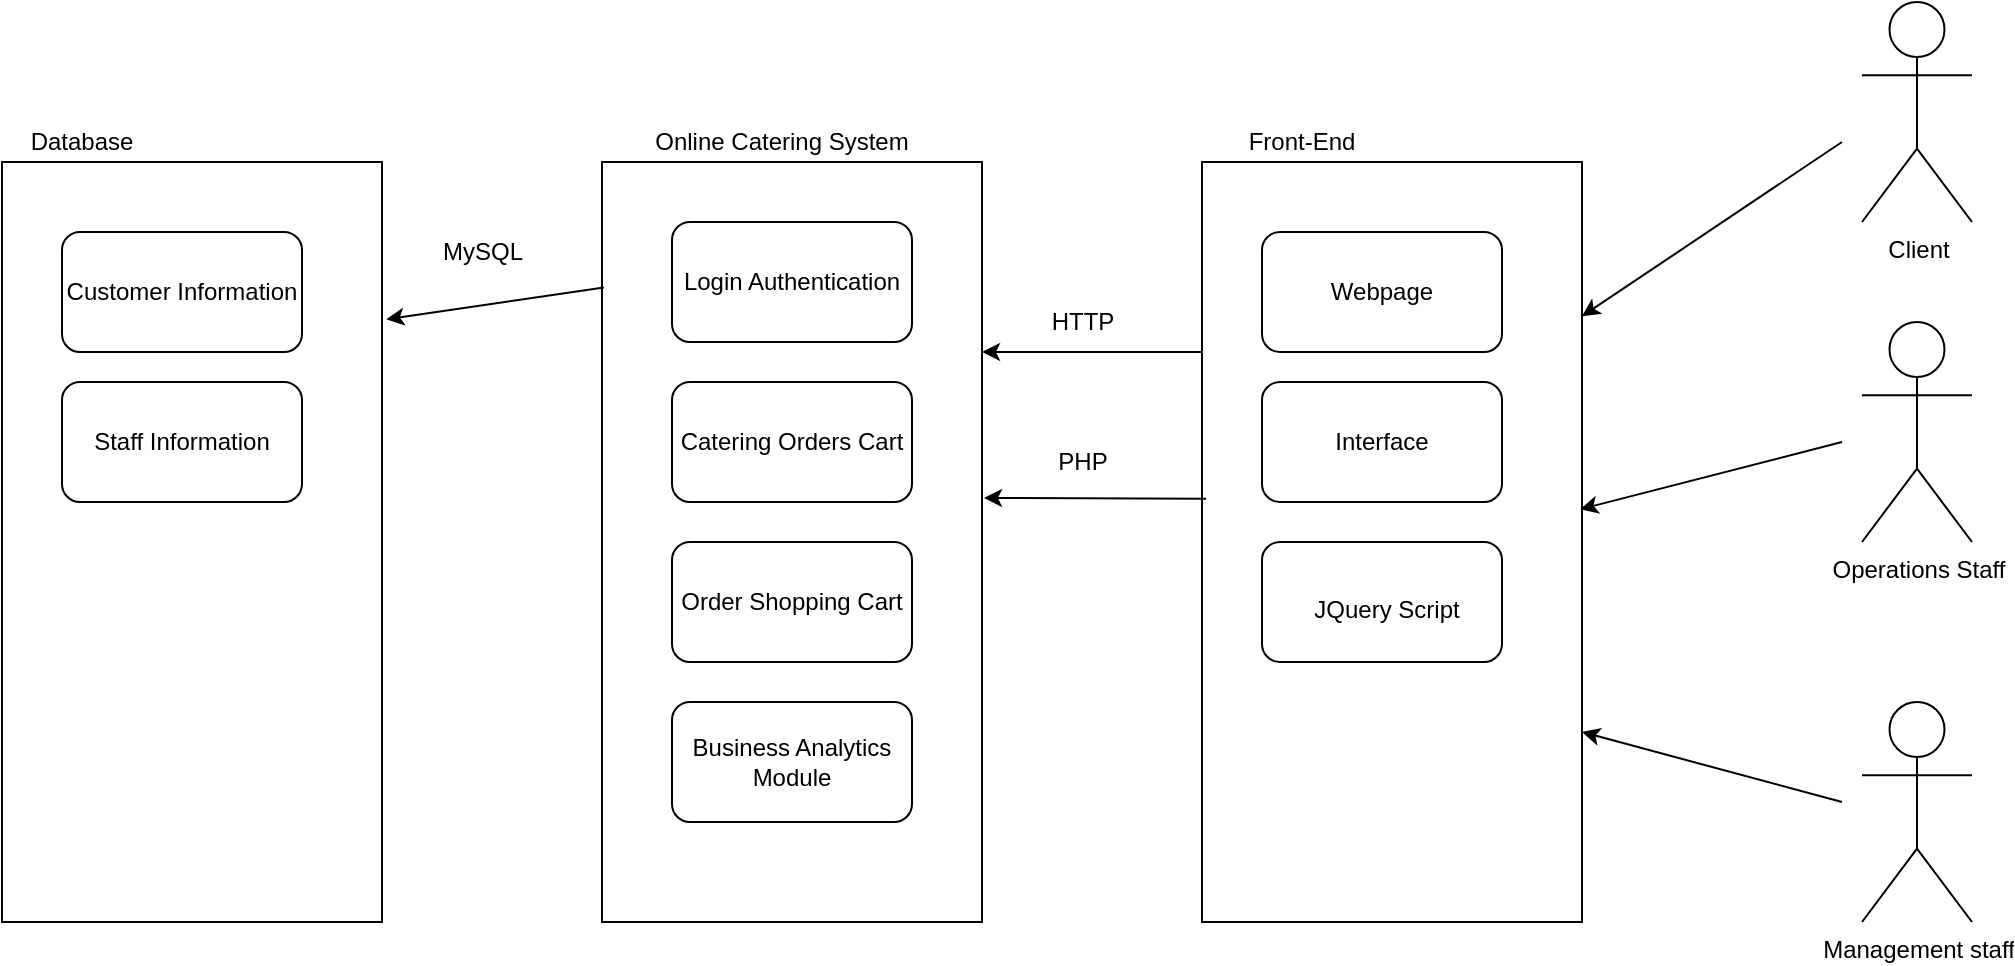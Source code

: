 <mxfile version="13.6.9" type="github">
  <diagram id="Uiol1SnUfE1j45obXhNL" name="Page-1">
    <mxGraphModel dx="1422" dy="763" grid="1" gridSize="10" guides="1" tooltips="1" connect="1" arrows="1" fold="1" page="1" pageScale="1" pageWidth="1169" pageHeight="827" math="0" shadow="0">
      <root>
        <mxCell id="0" />
        <mxCell id="1" parent="0" />
        <mxCell id="VPgzE5QrAe7zwuN9dMEH-3" value="" style="rounded=0;whiteSpace=wrap;html=1;" parent="1" vertex="1">
          <mxGeometry x="720" y="180" width="190" height="380" as="geometry" />
        </mxCell>
        <mxCell id="bI4hTeVT0tQoFy_GIRa0-11" value="" style="rounded=1;whiteSpace=wrap;html=1;" parent="1" vertex="1">
          <mxGeometry x="750" y="215" width="120" height="60" as="geometry" />
        </mxCell>
        <mxCell id="VPgzE5QrAe7zwuN9dMEH-1" value="" style="rounded=1;whiteSpace=wrap;html=1;" parent="1" vertex="1">
          <mxGeometry x="155" y="210" width="120" height="70" as="geometry" />
        </mxCell>
        <mxCell id="bI4hTeVT0tQoFy_GIRa0-1" value="Front-End" style="text;html=1;strokeColor=none;fillColor=none;align=center;verticalAlign=middle;whiteSpace=wrap;rounded=0;" parent="1" vertex="1">
          <mxGeometry x="730" y="160" width="80" height="20" as="geometry" />
        </mxCell>
        <mxCell id="bI4hTeVT0tQoFy_GIRa0-2" value="Webpage" style="text;html=1;strokeColor=none;fillColor=none;align=center;verticalAlign=middle;whiteSpace=wrap;rounded=0;" parent="1" vertex="1">
          <mxGeometry x="780" y="230" width="60" height="30" as="geometry" />
        </mxCell>
        <mxCell id="bI4hTeVT0tQoFy_GIRa0-6" value="" style="rounded=0;whiteSpace=wrap;html=1;" parent="1" vertex="1">
          <mxGeometry x="120" y="180" width="190" height="380" as="geometry" />
        </mxCell>
        <mxCell id="bI4hTeVT0tQoFy_GIRa0-7" value="" style="rounded=0;whiteSpace=wrap;html=1;" parent="1" vertex="1">
          <mxGeometry x="420" y="180" width="190" height="380" as="geometry" />
        </mxCell>
        <mxCell id="bI4hTeVT0tQoFy_GIRa0-4" value="Login Authentication" style="rounded=1;whiteSpace=wrap;html=1;" parent="1" vertex="1">
          <mxGeometry x="455" y="210" width="120" height="60" as="geometry" />
        </mxCell>
        <mxCell id="bI4hTeVT0tQoFy_GIRa0-8" value="Database" style="text;html=1;strokeColor=none;fillColor=none;align=center;verticalAlign=middle;whiteSpace=wrap;rounded=0;" parent="1" vertex="1">
          <mxGeometry x="120" y="160" width="80" height="20" as="geometry" />
        </mxCell>
        <mxCell id="bI4hTeVT0tQoFy_GIRa0-9" value="Online Catering System" style="text;html=1;strokeColor=none;fillColor=none;align=center;verticalAlign=middle;whiteSpace=wrap;rounded=0;" parent="1" vertex="1">
          <mxGeometry x="420" y="160" width="180" height="20" as="geometry" />
        </mxCell>
        <mxCell id="bI4hTeVT0tQoFy_GIRa0-10" value="Customer Information" style="rounded=1;whiteSpace=wrap;html=1;" parent="1" vertex="1">
          <mxGeometry x="150" y="215" width="120" height="60" as="geometry" />
        </mxCell>
        <mxCell id="bI4hTeVT0tQoFy_GIRa0-12" value="Catering Orders Cart" style="rounded=1;whiteSpace=wrap;html=1;" parent="1" vertex="1">
          <mxGeometry x="455" y="290" width="120" height="60" as="geometry" />
        </mxCell>
        <mxCell id="bI4hTeVT0tQoFy_GIRa0-13" value="Staff Information" style="rounded=1;whiteSpace=wrap;html=1;" parent="1" vertex="1">
          <mxGeometry x="150" y="290" width="120" height="60" as="geometry" />
        </mxCell>
        <mxCell id="bI4hTeVT0tQoFy_GIRa0-14" value="Client" style="shape=umlActor;verticalLabelPosition=bottom;verticalAlign=top;html=1;outlineConnect=0;" parent="1" vertex="1">
          <mxGeometry x="1050" y="100" width="55" height="110" as="geometry" />
        </mxCell>
        <mxCell id="bI4hTeVT0tQoFy_GIRa0-15" value="Operations Staff" style="shape=umlActor;verticalLabelPosition=bottom;verticalAlign=top;html=1;outlineConnect=0;" parent="1" vertex="1">
          <mxGeometry x="1050" y="260" width="55" height="110" as="geometry" />
        </mxCell>
        <mxCell id="bI4hTeVT0tQoFy_GIRa0-16" value="Management staff" style="shape=umlActor;verticalLabelPosition=bottom;verticalAlign=top;html=1;outlineConnect=0;" parent="1" vertex="1">
          <mxGeometry x="1050" y="450" width="55" height="110" as="geometry" />
        </mxCell>
        <mxCell id="bI4hTeVT0tQoFy_GIRa0-18" value="Order Shopping Cart" style="rounded=1;whiteSpace=wrap;html=1;" parent="1" vertex="1">
          <mxGeometry x="455" y="370" width="120" height="60" as="geometry" />
        </mxCell>
        <mxCell id="8wUuKGkAHpBmM9qBxKhN-1" value="" style="endArrow=classic;html=1;entryX=1;entryY=0.25;entryDx=0;entryDy=0;exitX=0;exitY=0.25;exitDx=0;exitDy=0;" parent="1" source="VPgzE5QrAe7zwuN9dMEH-3" target="bI4hTeVT0tQoFy_GIRa0-7" edge="1">
          <mxGeometry width="50" height="50" relative="1" as="geometry">
            <mxPoint x="680" y="610" as="sourcePoint" />
            <mxPoint x="730" y="560" as="targetPoint" />
          </mxGeometry>
        </mxCell>
        <mxCell id="8wUuKGkAHpBmM9qBxKhN-5" value="" style="endArrow=classic;html=1;entryX=1;entryY=0.203;entryDx=0;entryDy=0;entryPerimeter=0;" parent="1" target="VPgzE5QrAe7zwuN9dMEH-3" edge="1">
          <mxGeometry width="50" height="50" relative="1" as="geometry">
            <mxPoint x="1040" y="170" as="sourcePoint" />
            <mxPoint x="960" y="90" as="targetPoint" />
          </mxGeometry>
        </mxCell>
        <mxCell id="8wUuKGkAHpBmM9qBxKhN-6" value="" style="endArrow=classic;html=1;entryX=0.995;entryY=0.457;entryDx=0;entryDy=0;entryPerimeter=0;" parent="1" target="VPgzE5QrAe7zwuN9dMEH-3" edge="1">
          <mxGeometry width="50" height="50" relative="1" as="geometry">
            <mxPoint x="1040" y="320" as="sourcePoint" />
            <mxPoint x="1030" y="570" as="targetPoint" />
          </mxGeometry>
        </mxCell>
        <mxCell id="8wUuKGkAHpBmM9qBxKhN-7" value="" style="endArrow=classic;html=1;entryX=1;entryY=0.75;entryDx=0;entryDy=0;" parent="1" target="VPgzE5QrAe7zwuN9dMEH-3" edge="1">
          <mxGeometry width="50" height="50" relative="1" as="geometry">
            <mxPoint x="1040" y="500" as="sourcePoint" />
            <mxPoint x="960" y="610" as="targetPoint" />
          </mxGeometry>
        </mxCell>
        <mxCell id="8wUuKGkAHpBmM9qBxKhN-8" value="HTTP" style="text;html=1;align=center;verticalAlign=middle;resizable=0;points=[];autosize=1;" parent="1" vertex="1">
          <mxGeometry x="635" y="250" width="50" height="20" as="geometry" />
        </mxCell>
        <mxCell id="8wUuKGkAHpBmM9qBxKhN-11" value="" style="rounded=1;whiteSpace=wrap;html=1;" parent="1" vertex="1">
          <mxGeometry x="750" y="290" width="120" height="60" as="geometry" />
        </mxCell>
        <mxCell id="bI4hTeVT0tQoFy_GIRa0-3" value="Interface" style="text;html=1;strokeColor=none;fillColor=none;align=center;verticalAlign=middle;whiteSpace=wrap;rounded=0;" parent="1" vertex="1">
          <mxGeometry x="775" y="310" width="70" height="20" as="geometry" />
        </mxCell>
        <mxCell id="8wUuKGkAHpBmM9qBxKhN-12" value="" style="rounded=1;whiteSpace=wrap;html=1;" parent="1" vertex="1">
          <mxGeometry x="750" y="370" width="120" height="60" as="geometry" />
        </mxCell>
        <mxCell id="8wUuKGkAHpBmM9qBxKhN-13" value="JQuery Script" style="text;html=1;strokeColor=none;fillColor=none;align=center;verticalAlign=middle;whiteSpace=wrap;rounded=0;" parent="1" vertex="1">
          <mxGeometry x="775" y="394" width="75" height="20" as="geometry" />
        </mxCell>
        <mxCell id="8wUuKGkAHpBmM9qBxKhN-14" value="" style="endArrow=classic;html=1;entryX=1.011;entryY=0.207;entryDx=0;entryDy=0;entryPerimeter=0;exitX=0.005;exitY=0.165;exitDx=0;exitDy=0;exitPerimeter=0;" parent="1" source="bI4hTeVT0tQoFy_GIRa0-7" target="bI4hTeVT0tQoFy_GIRa0-6" edge="1">
          <mxGeometry width="50" height="50" relative="1" as="geometry">
            <mxPoint x="340" y="260" as="sourcePoint" />
            <mxPoint x="390" y="210" as="targetPoint" />
          </mxGeometry>
        </mxCell>
        <mxCell id="8wUuKGkAHpBmM9qBxKhN-15" value="MySQL" style="text;html=1;align=center;verticalAlign=middle;resizable=0;points=[];autosize=1;" parent="1" vertex="1">
          <mxGeometry x="335" y="215" width="50" height="20" as="geometry" />
        </mxCell>
        <mxCell id="8wUuKGkAHpBmM9qBxKhN-16" value="" style="endArrow=classic;html=1;exitX=0.011;exitY=0.443;exitDx=0;exitDy=0;exitPerimeter=0;" parent="1" source="VPgzE5QrAe7zwuN9dMEH-3" edge="1">
          <mxGeometry width="50" height="50" relative="1" as="geometry">
            <mxPoint x="740" y="560" as="sourcePoint" />
            <mxPoint x="611" y="348" as="targetPoint" />
          </mxGeometry>
        </mxCell>
        <mxCell id="8wUuKGkAHpBmM9qBxKhN-17" value="PHP" style="text;html=1;align=center;verticalAlign=middle;resizable=0;points=[];autosize=1;" parent="1" vertex="1">
          <mxGeometry x="640" y="320" width="40" height="20" as="geometry" />
        </mxCell>
        <mxCell id="2aSgEpUVukIeS3NCcZiI-1" value="Business Analytics Module" style="rounded=1;whiteSpace=wrap;html=1;" vertex="1" parent="1">
          <mxGeometry x="455" y="450" width="120" height="60" as="geometry" />
        </mxCell>
      </root>
    </mxGraphModel>
  </diagram>
</mxfile>
